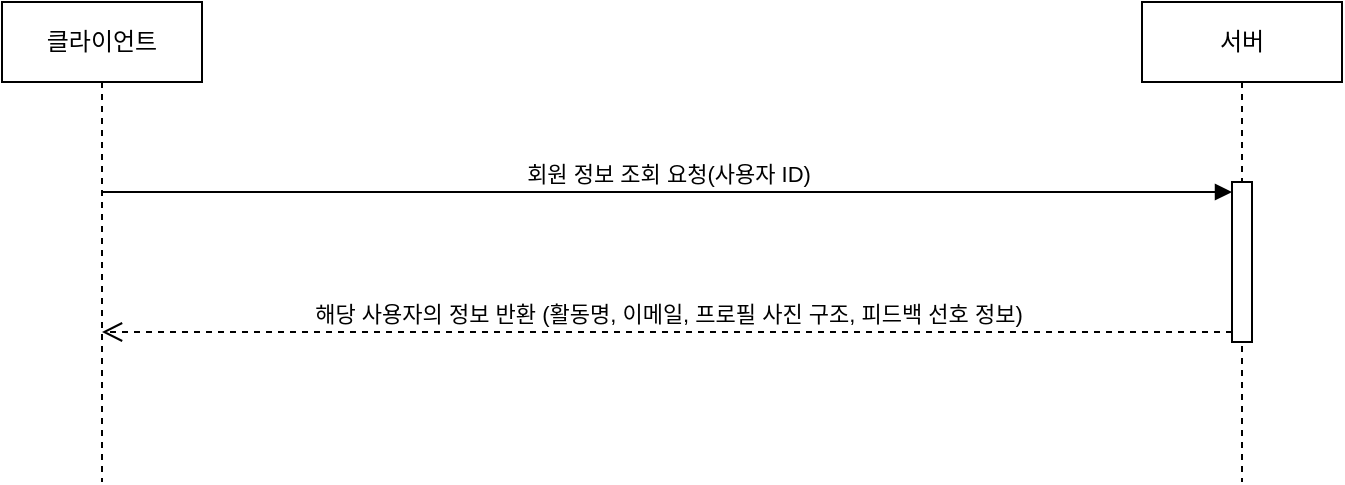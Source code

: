 <mxfile version="26.0.4" pages="4">
  <diagram name="회원 정보 조회 SD" id="4tdJz4qLORpmKmca9C4w">
    <mxGraphModel dx="1434" dy="836" grid="1" gridSize="10" guides="1" tooltips="1" connect="1" arrows="1" fold="1" page="1" pageScale="1" pageWidth="827" pageHeight="1169" math="0" shadow="0">
      <root>
        <mxCell id="0" />
        <mxCell id="1" parent="0" />
        <mxCell id="I0eB8zjU5yd2WVWZP2JX-1" value="클라이언트" style="shape=umlLifeline;perimeter=lifelinePerimeter;whiteSpace=wrap;html=1;container=1;dropTarget=0;collapsible=0;recursiveResize=0;outlineConnect=0;portConstraint=eastwest;newEdgeStyle={&quot;curved&quot;:0,&quot;rounded&quot;:0};" vertex="1" parent="1">
          <mxGeometry x="40" y="40" width="100" height="240" as="geometry" />
        </mxCell>
        <mxCell id="I0eB8zjU5yd2WVWZP2JX-2" value="서버" style="shape=umlLifeline;perimeter=lifelinePerimeter;whiteSpace=wrap;html=1;container=1;dropTarget=0;collapsible=0;recursiveResize=0;outlineConnect=0;portConstraint=eastwest;newEdgeStyle={&quot;curved&quot;:0,&quot;rounded&quot;:0};" vertex="1" parent="1">
          <mxGeometry x="610" y="40" width="100" height="240" as="geometry" />
        </mxCell>
        <mxCell id="I0eB8zjU5yd2WVWZP2JX-3" value="" style="html=1;points=[[0,0,0,0,5],[0,1,0,0,-5],[1,0,0,0,5],[1,1,0,0,-5]];perimeter=orthogonalPerimeter;outlineConnect=0;targetShapes=umlLifeline;portConstraint=eastwest;newEdgeStyle={&quot;curved&quot;:0,&quot;rounded&quot;:0};" vertex="1" parent="I0eB8zjU5yd2WVWZP2JX-2">
          <mxGeometry x="45" y="90" width="10" height="80" as="geometry" />
        </mxCell>
        <mxCell id="I0eB8zjU5yd2WVWZP2JX-4" value="회원 정보 조회 요청(사용자 ID)" style="html=1;verticalAlign=bottom;endArrow=block;curved=0;rounded=0;entryX=0;entryY=0;entryDx=0;entryDy=5;" edge="1" target="I0eB8zjU5yd2WVWZP2JX-3" parent="1">
          <mxGeometry relative="1" as="geometry">
            <mxPoint x="90" y="135" as="sourcePoint" />
          </mxGeometry>
        </mxCell>
        <mxCell id="I0eB8zjU5yd2WVWZP2JX-5" value="해당 사용자의 정보 반환 (활동명, 이메일, 프로필 사진 구조, 피드백 선호 정보)" style="html=1;verticalAlign=bottom;endArrow=open;dashed=1;endSize=8;curved=0;rounded=0;exitX=0;exitY=1;exitDx=0;exitDy=-5;" edge="1" source="I0eB8zjU5yd2WVWZP2JX-3" parent="1">
          <mxGeometry relative="1" as="geometry">
            <mxPoint x="90" y="205" as="targetPoint" />
          </mxGeometry>
        </mxCell>
      </root>
    </mxGraphModel>
  </diagram>
  <diagram id="ga52HB2cAMtjGgvFYkN7" name="피드백 선호도 수정 SD">
    <mxGraphModel dx="1434" dy="836" grid="1" gridSize="10" guides="1" tooltips="1" connect="1" arrows="1" fold="1" page="1" pageScale="1" pageWidth="827" pageHeight="1169" math="0" shadow="0">
      <root>
        <mxCell id="0" />
        <mxCell id="1" parent="0" />
        <mxCell id="h3gIyJF76yHVsnEsXpfl-1" value="클라이언트" style="shape=umlLifeline;perimeter=lifelinePerimeter;whiteSpace=wrap;html=1;container=1;dropTarget=0;collapsible=0;recursiveResize=0;outlineConnect=0;portConstraint=eastwest;newEdgeStyle={&quot;curved&quot;:0,&quot;rounded&quot;:0};" vertex="1" parent="1">
          <mxGeometry x="40" y="80" width="100" height="300" as="geometry" />
        </mxCell>
        <mxCell id="h3gIyJF76yHVsnEsXpfl-2" value="서버" style="shape=umlLifeline;perimeter=lifelinePerimeter;whiteSpace=wrap;html=1;container=1;dropTarget=0;collapsible=0;recursiveResize=0;outlineConnect=0;portConstraint=eastwest;newEdgeStyle={&quot;curved&quot;:0,&quot;rounded&quot;:0};" vertex="1" parent="1">
          <mxGeometry x="640" y="80" width="100" height="300" as="geometry" />
        </mxCell>
        <mxCell id="h3gIyJF76yHVsnEsXpfl-3" value="" style="html=1;points=[[0,0,0,0,5],[0,1,0,0,-5],[1,0,0,0,5],[1,1,0,0,-5]];perimeter=orthogonalPerimeter;outlineConnect=0;targetShapes=umlLifeline;portConstraint=eastwest;newEdgeStyle={&quot;curved&quot;:0,&quot;rounded&quot;:0};" vertex="1" parent="h3gIyJF76yHVsnEsXpfl-2">
          <mxGeometry x="45" y="70" width="10" height="80" as="geometry" />
        </mxCell>
        <mxCell id="h3gIyJF76yHVsnEsXpfl-4" value="피드백 수정 요청 (세션 ID, 사용자 ID, 피드백 선호 정보)" style="html=1;verticalAlign=bottom;endArrow=block;curved=0;rounded=0;entryX=0;entryY=0;entryDx=0;entryDy=5;" edge="1" target="h3gIyJF76yHVsnEsXpfl-3" parent="1">
          <mxGeometry relative="1" as="geometry">
            <mxPoint x="90" y="155" as="sourcePoint" />
          </mxGeometry>
        </mxCell>
        <mxCell id="h3gIyJF76yHVsnEsXpfl-5" value="수정 성공 여부 반환" style="html=1;verticalAlign=bottom;endArrow=open;dashed=1;endSize=8;curved=0;rounded=0;exitX=0;exitY=1;exitDx=0;exitDy=-5;" edge="1" parent="1">
          <mxGeometry relative="1" as="geometry">
            <mxPoint x="91" y="225" as="targetPoint" />
            <mxPoint x="686" y="225" as="sourcePoint" />
          </mxGeometry>
        </mxCell>
      </root>
    </mxGraphModel>
  </diagram>
  <diagram id="eiCB59x_NkLOETbcAJFf" name="활동명 수정 SD">
    <mxGraphModel dx="1434" dy="836" grid="1" gridSize="10" guides="1" tooltips="1" connect="1" arrows="1" fold="1" page="1" pageScale="1" pageWidth="827" pageHeight="1169" math="0" shadow="0">
      <root>
        <mxCell id="0" />
        <mxCell id="1" parent="0" />
        <mxCell id="UNbOI2_r7B7MFNwReY6X-1" value="클라이언트" style="shape=umlLifeline;perimeter=lifelinePerimeter;whiteSpace=wrap;html=1;container=1;dropTarget=0;collapsible=0;recursiveResize=0;outlineConnect=0;portConstraint=eastwest;newEdgeStyle={&quot;curved&quot;:0,&quot;rounded&quot;:0};" vertex="1" parent="1">
          <mxGeometry x="40" y="80" width="100" height="300" as="geometry" />
        </mxCell>
        <mxCell id="UNbOI2_r7B7MFNwReY6X-2" value="서버" style="shape=umlLifeline;perimeter=lifelinePerimeter;whiteSpace=wrap;html=1;container=1;dropTarget=0;collapsible=0;recursiveResize=0;outlineConnect=0;portConstraint=eastwest;newEdgeStyle={&quot;curved&quot;:0,&quot;rounded&quot;:0};" vertex="1" parent="1">
          <mxGeometry x="620" y="80" width="100" height="300" as="geometry" />
        </mxCell>
        <mxCell id="UNbOI2_r7B7MFNwReY6X-3" value="" style="html=1;points=[[0,0,0,0,5],[0,1,0,0,-5],[1,0,0,0,5],[1,1,0,0,-5]];perimeter=orthogonalPerimeter;outlineConnect=0;targetShapes=umlLifeline;portConstraint=eastwest;newEdgeStyle={&quot;curved&quot;:0,&quot;rounded&quot;:0};" vertex="1" parent="UNbOI2_r7B7MFNwReY6X-2">
          <mxGeometry x="45" y="80" width="10" height="80" as="geometry" />
        </mxCell>
        <mxCell id="UNbOI2_r7B7MFNwReY6X-4" value="회원 활동명 수정 요청(세션 ID, 사용자 ID, 바꾸고 싶은 활동명)" style="html=1;verticalAlign=bottom;endArrow=block;curved=0;rounded=0;entryX=0;entryY=0;entryDx=0;entryDy=5;" edge="1" target="UNbOI2_r7B7MFNwReY6X-3" parent="1">
          <mxGeometry relative="1" as="geometry">
            <mxPoint x="90" y="165" as="sourcePoint" />
          </mxGeometry>
        </mxCell>
        <mxCell id="UNbOI2_r7B7MFNwReY6X-5" value="활동명 변경 성공 여부 반환" style="html=1;verticalAlign=bottom;endArrow=open;dashed=1;endSize=8;curved=0;rounded=0;exitX=0;exitY=1;exitDx=0;exitDy=-5;" edge="1" source="UNbOI2_r7B7MFNwReY6X-3" parent="1">
          <mxGeometry relative="1" as="geometry">
            <mxPoint x="90" y="235" as="targetPoint" />
          </mxGeometry>
        </mxCell>
      </root>
    </mxGraphModel>
  </diagram>
  <diagram id="-EDy1ZpdKHjGC3FQlNpX" name="팀에 속한 사용자 조회 SD">
    <mxGraphModel dx="1434" dy="836" grid="1" gridSize="10" guides="1" tooltips="1" connect="1" arrows="1" fold="1" page="1" pageScale="1" pageWidth="827" pageHeight="1169" math="0" shadow="0">
      <root>
        <mxCell id="0" />
        <mxCell id="1" parent="0" />
        <mxCell id="QIOGr0Z-mVhR4bllrbrx-1" value="클라이언트" style="shape=umlLifeline;perimeter=lifelinePerimeter;whiteSpace=wrap;html=1;container=1;dropTarget=0;collapsible=0;recursiveResize=0;outlineConnect=0;portConstraint=eastwest;newEdgeStyle={&quot;curved&quot;:0,&quot;rounded&quot;:0};" vertex="1" parent="1">
          <mxGeometry x="80" y="80" width="100" height="300" as="geometry" />
        </mxCell>
        <mxCell id="QIOGr0Z-mVhR4bllrbrx-2" value="서버" style="shape=umlLifeline;perimeter=lifelinePerimeter;whiteSpace=wrap;html=1;container=1;dropTarget=0;collapsible=0;recursiveResize=0;outlineConnect=0;portConstraint=eastwest;newEdgeStyle={&quot;curved&quot;:0,&quot;rounded&quot;:0};" vertex="1" parent="1">
          <mxGeometry x="660" y="80" width="100" height="300" as="geometry" />
        </mxCell>
        <mxCell id="QIOGr0Z-mVhR4bllrbrx-3" value="" style="html=1;points=[[0,0,0,0,5],[0,1,0,0,-5],[1,0,0,0,5],[1,1,0,0,-5]];perimeter=orthogonalPerimeter;outlineConnect=0;targetShapes=umlLifeline;portConstraint=eastwest;newEdgeStyle={&quot;curved&quot;:0,&quot;rounded&quot;:0};" vertex="1" parent="QIOGr0Z-mVhR4bllrbrx-2">
          <mxGeometry x="45" y="70" width="10" height="80" as="geometry" />
        </mxCell>
        <mxCell id="QIOGr0Z-mVhR4bllrbrx-4" value="팀원 조회 요청(팀 ID)" style="html=1;verticalAlign=bottom;endArrow=block;curved=0;rounded=0;entryX=0;entryY=0;entryDx=0;entryDy=5;" edge="1" target="QIOGr0Z-mVhR4bllrbrx-3" parent="1">
          <mxGeometry relative="1" as="geometry">
            <mxPoint x="130" y="155" as="sourcePoint" />
          </mxGeometry>
        </mxCell>
        <mxCell id="QIOGr0Z-mVhR4bllrbrx-5" value="해당 팀에 속한 사용자 리스트 반환" style="html=1;verticalAlign=bottom;endArrow=open;dashed=1;endSize=8;curved=0;rounded=0;exitX=0;exitY=1;exitDx=0;exitDy=-5;" edge="1" source="QIOGr0Z-mVhR4bllrbrx-3" parent="1">
          <mxGeometry relative="1" as="geometry">
            <mxPoint x="130" y="225" as="targetPoint" />
          </mxGeometry>
        </mxCell>
      </root>
    </mxGraphModel>
  </diagram>
</mxfile>

